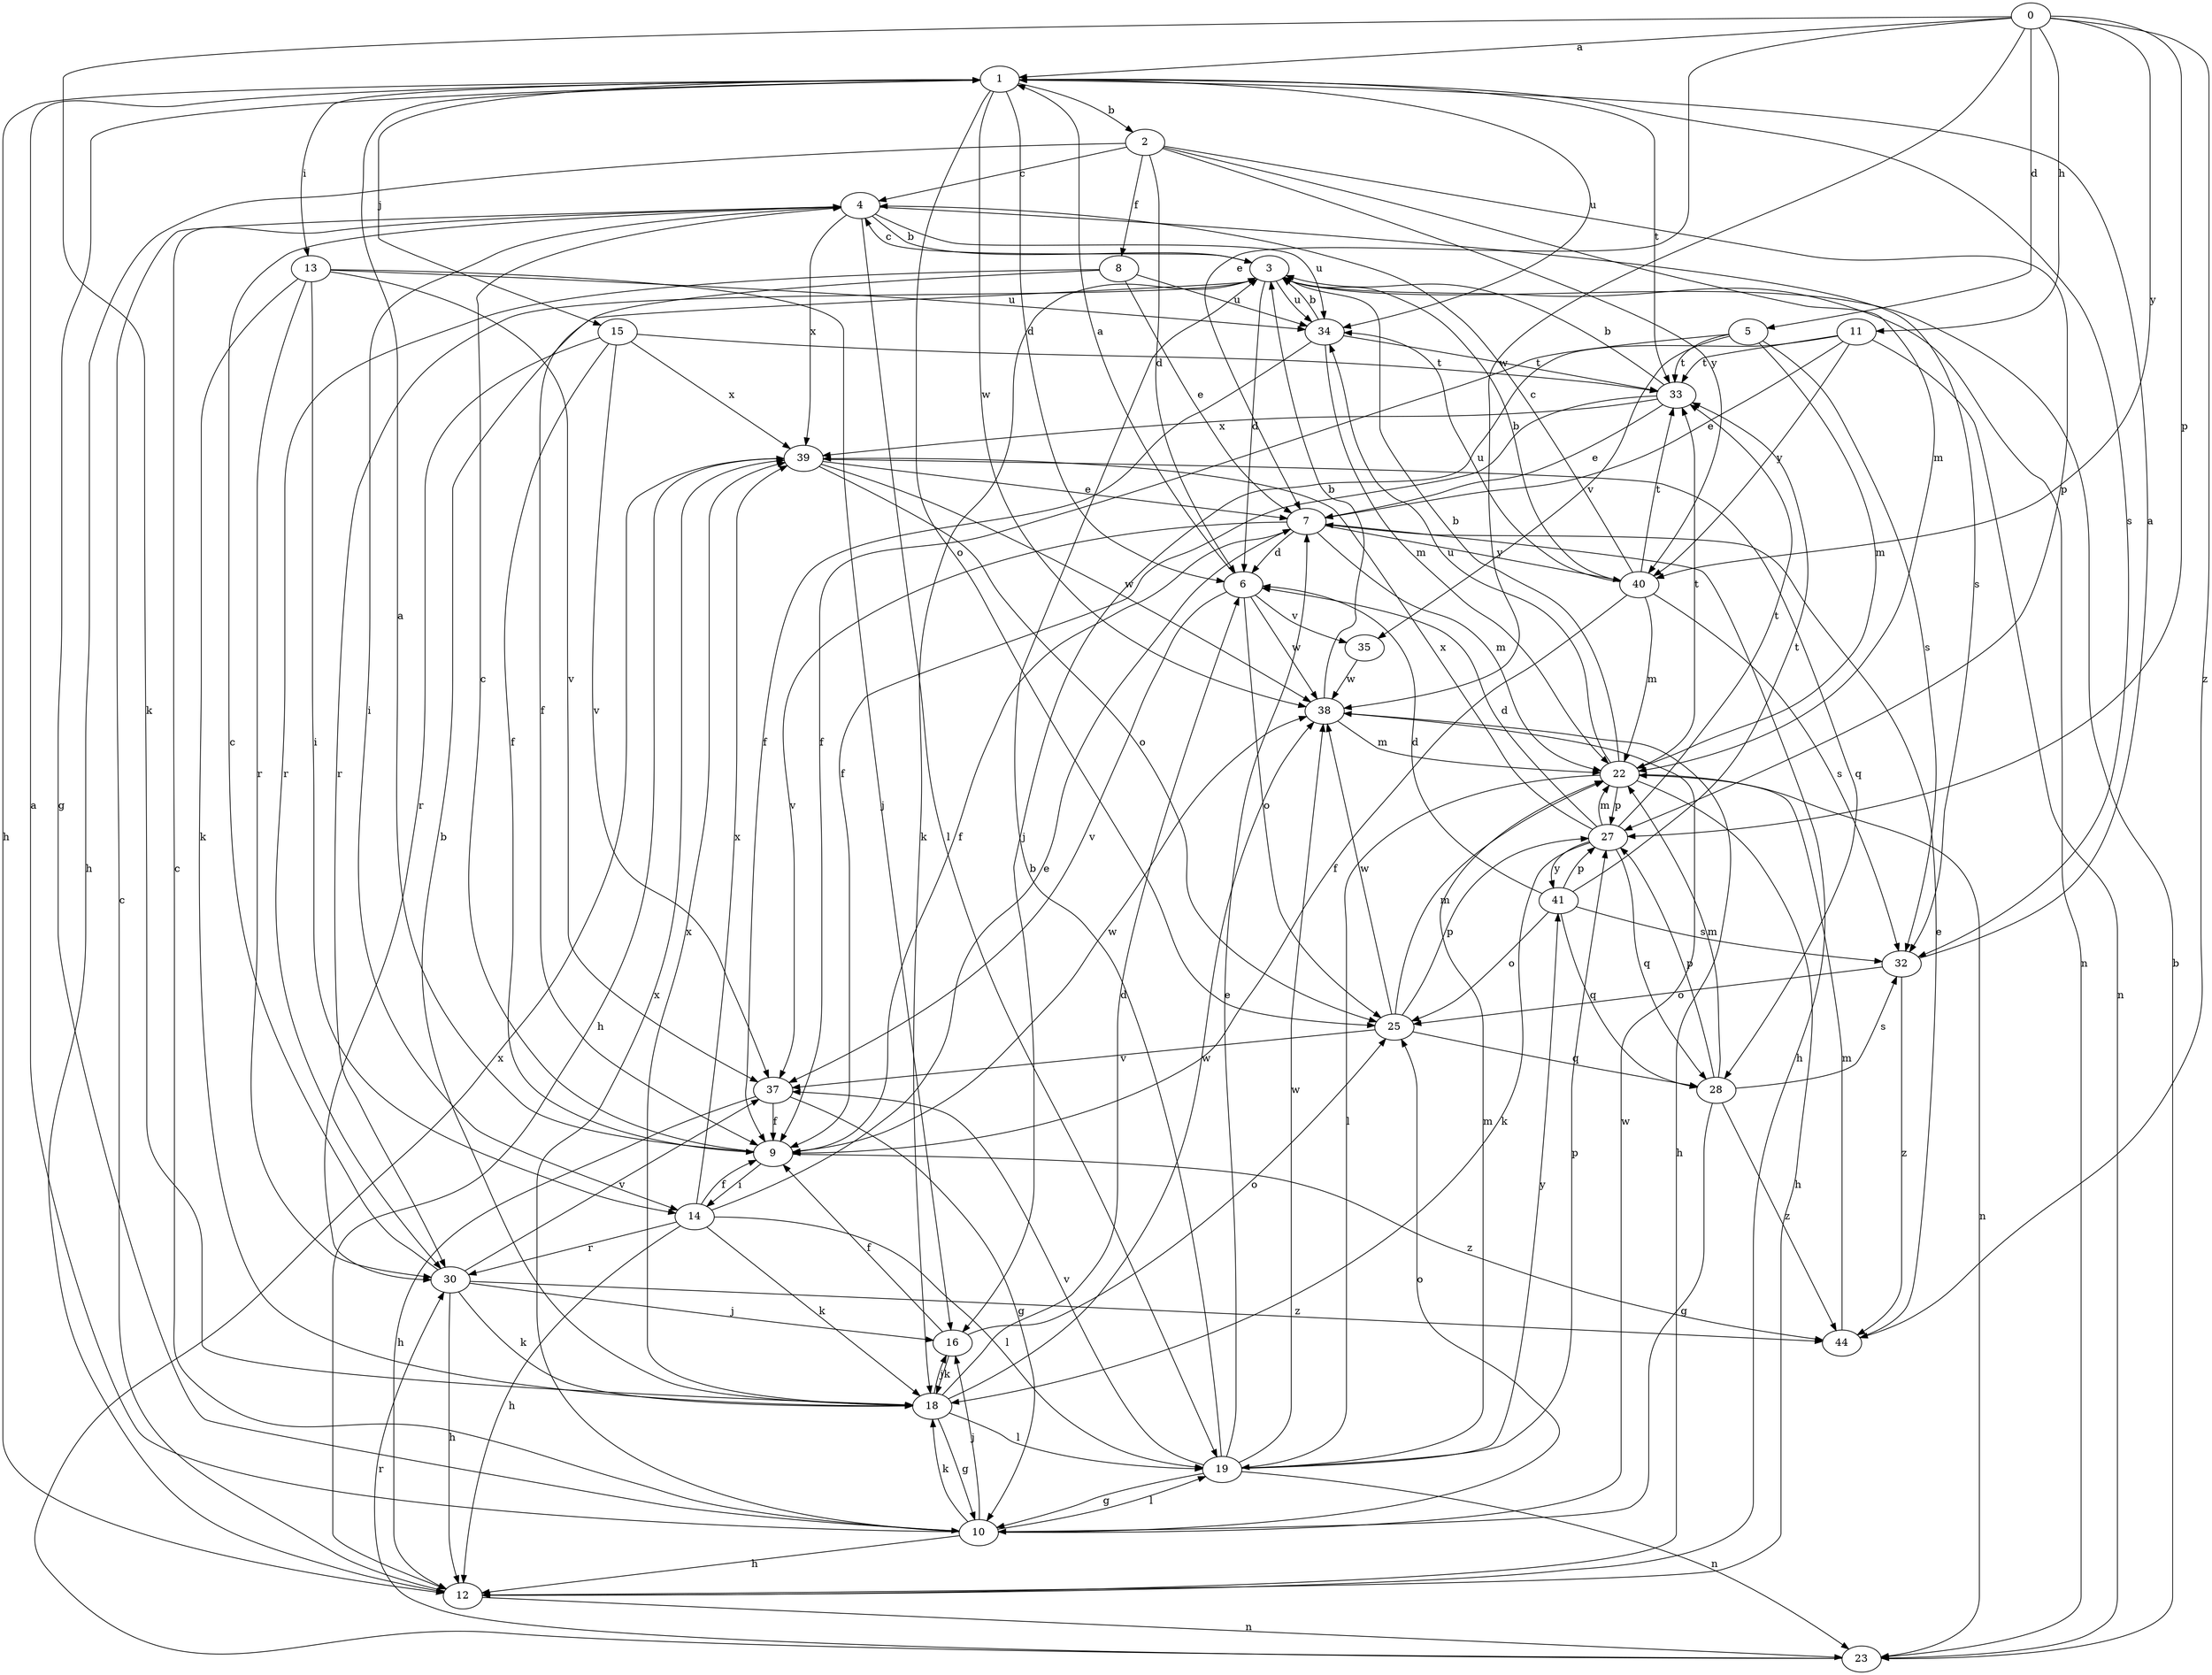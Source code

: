 strict digraph  {
0;
1;
2;
3;
4;
5;
6;
7;
8;
9;
10;
11;
12;
13;
14;
15;
16;
18;
19;
22;
23;
25;
27;
28;
30;
32;
33;
34;
35;
37;
38;
39;
40;
41;
44;
0 -> 1  [label=a];
0 -> 5  [label=d];
0 -> 7  [label=e];
0 -> 11  [label=h];
0 -> 18  [label=k];
0 -> 27  [label=p];
0 -> 38  [label=w];
0 -> 40  [label=y];
0 -> 44  [label=z];
1 -> 2  [label=b];
1 -> 6  [label=d];
1 -> 10  [label=g];
1 -> 12  [label=h];
1 -> 13  [label=i];
1 -> 15  [label=j];
1 -> 25  [label=o];
1 -> 32  [label=s];
1 -> 33  [label=t];
1 -> 34  [label=u];
1 -> 38  [label=w];
2 -> 4  [label=c];
2 -> 6  [label=d];
2 -> 8  [label=f];
2 -> 12  [label=h];
2 -> 22  [label=m];
2 -> 27  [label=p];
2 -> 40  [label=y];
3 -> 4  [label=c];
3 -> 6  [label=d];
3 -> 18  [label=k];
3 -> 23  [label=n];
3 -> 30  [label=r];
3 -> 34  [label=u];
4 -> 3  [label=b];
4 -> 14  [label=i];
4 -> 19  [label=l];
4 -> 32  [label=s];
4 -> 34  [label=u];
4 -> 39  [label=x];
5 -> 9  [label=f];
5 -> 22  [label=m];
5 -> 32  [label=s];
5 -> 33  [label=t];
5 -> 35  [label=v];
6 -> 1  [label=a];
6 -> 25  [label=o];
6 -> 35  [label=v];
6 -> 37  [label=v];
6 -> 38  [label=w];
7 -> 6  [label=d];
7 -> 9  [label=f];
7 -> 12  [label=h];
7 -> 22  [label=m];
7 -> 37  [label=v];
7 -> 40  [label=y];
8 -> 7  [label=e];
8 -> 9  [label=f];
8 -> 30  [label=r];
8 -> 34  [label=u];
9 -> 1  [label=a];
9 -> 4  [label=c];
9 -> 14  [label=i];
9 -> 38  [label=w];
9 -> 44  [label=z];
10 -> 1  [label=a];
10 -> 4  [label=c];
10 -> 12  [label=h];
10 -> 16  [label=j];
10 -> 18  [label=k];
10 -> 19  [label=l];
10 -> 25  [label=o];
10 -> 38  [label=w];
10 -> 39  [label=x];
11 -> 7  [label=e];
11 -> 16  [label=j];
11 -> 23  [label=n];
11 -> 33  [label=t];
11 -> 40  [label=y];
12 -> 4  [label=c];
12 -> 23  [label=n];
13 -> 14  [label=i];
13 -> 16  [label=j];
13 -> 18  [label=k];
13 -> 30  [label=r];
13 -> 34  [label=u];
13 -> 37  [label=v];
14 -> 7  [label=e];
14 -> 9  [label=f];
14 -> 12  [label=h];
14 -> 18  [label=k];
14 -> 19  [label=l];
14 -> 30  [label=r];
14 -> 39  [label=x];
15 -> 9  [label=f];
15 -> 30  [label=r];
15 -> 33  [label=t];
15 -> 37  [label=v];
15 -> 39  [label=x];
16 -> 9  [label=f];
16 -> 18  [label=k];
16 -> 25  [label=o];
18 -> 3  [label=b];
18 -> 6  [label=d];
18 -> 10  [label=g];
18 -> 16  [label=j];
18 -> 19  [label=l];
18 -> 38  [label=w];
18 -> 39  [label=x];
19 -> 3  [label=b];
19 -> 7  [label=e];
19 -> 10  [label=g];
19 -> 22  [label=m];
19 -> 23  [label=n];
19 -> 27  [label=p];
19 -> 37  [label=v];
19 -> 38  [label=w];
19 -> 41  [label=y];
22 -> 3  [label=b];
22 -> 12  [label=h];
22 -> 19  [label=l];
22 -> 23  [label=n];
22 -> 27  [label=p];
22 -> 33  [label=t];
22 -> 34  [label=u];
23 -> 3  [label=b];
23 -> 30  [label=r];
23 -> 39  [label=x];
25 -> 22  [label=m];
25 -> 27  [label=p];
25 -> 28  [label=q];
25 -> 37  [label=v];
25 -> 38  [label=w];
27 -> 6  [label=d];
27 -> 18  [label=k];
27 -> 22  [label=m];
27 -> 28  [label=q];
27 -> 33  [label=t];
27 -> 39  [label=x];
27 -> 41  [label=y];
28 -> 10  [label=g];
28 -> 22  [label=m];
28 -> 27  [label=p];
28 -> 32  [label=s];
28 -> 44  [label=z];
30 -> 4  [label=c];
30 -> 12  [label=h];
30 -> 16  [label=j];
30 -> 18  [label=k];
30 -> 37  [label=v];
30 -> 44  [label=z];
32 -> 1  [label=a];
32 -> 25  [label=o];
32 -> 44  [label=z];
33 -> 3  [label=b];
33 -> 7  [label=e];
33 -> 9  [label=f];
33 -> 39  [label=x];
34 -> 3  [label=b];
34 -> 9  [label=f];
34 -> 22  [label=m];
34 -> 33  [label=t];
35 -> 38  [label=w];
37 -> 9  [label=f];
37 -> 10  [label=g];
37 -> 12  [label=h];
38 -> 3  [label=b];
38 -> 12  [label=h];
38 -> 22  [label=m];
39 -> 7  [label=e];
39 -> 12  [label=h];
39 -> 25  [label=o];
39 -> 28  [label=q];
39 -> 38  [label=w];
40 -> 3  [label=b];
40 -> 4  [label=c];
40 -> 9  [label=f];
40 -> 22  [label=m];
40 -> 32  [label=s];
40 -> 33  [label=t];
40 -> 34  [label=u];
41 -> 6  [label=d];
41 -> 25  [label=o];
41 -> 27  [label=p];
41 -> 28  [label=q];
41 -> 32  [label=s];
41 -> 33  [label=t];
44 -> 7  [label=e];
44 -> 22  [label=m];
}
